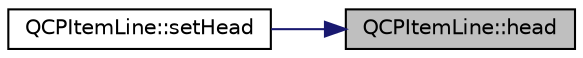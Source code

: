 digraph "QCPItemLine::head"
{
 // LATEX_PDF_SIZE
  edge [fontname="Helvetica",fontsize="10",labelfontname="Helvetica",labelfontsize="10"];
  node [fontname="Helvetica",fontsize="10",shape=record];
  rankdir="RL";
  Node1 [label="QCPItemLine::head",height=0.2,width=0.4,color="black", fillcolor="grey75", style="filled", fontcolor="black",tooltip=" "];
  Node1 -> Node2 [dir="back",color="midnightblue",fontsize="10",style="solid",fontname="Helvetica"];
  Node2 [label="QCPItemLine::setHead",height=0.2,width=0.4,color="black", fillcolor="white", style="filled",URL="$classQCPItemLine.html#aebf3d687114d584e0459db6759e2c3c3",tooltip=" "];
}
